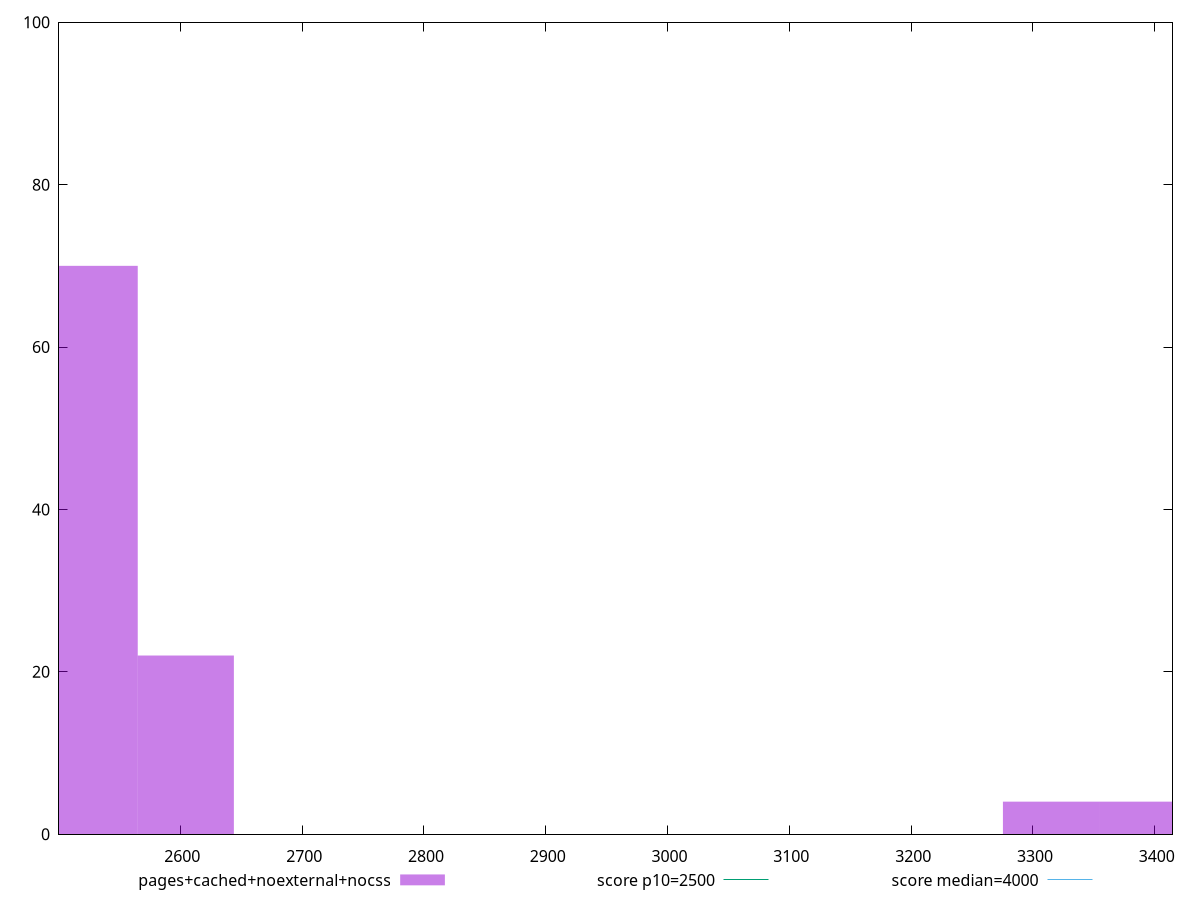 reset

$pagesCachedNoexternalNocss <<EOF
2525.551596472703 70
2604.475083862475 22
3393.7099577601944 4
3314.7864703704226 4
EOF

set key outside below
set boxwidth 78.92348738977196
set xrange [2500.3651:3414.5454999999997]
set yrange [0:100]
set trange [0:100]
set style fill transparent solid 0.5 noborder

set parametric
set terminal svg size 640, 490 enhanced background rgb 'white'
set output "report_00007_2020-12-11T15:55:29.892Z/largest-contentful-paint/comparison/histogram/9_vs_10.svg"

plot $pagesCachedNoexternalNocss title "pages+cached+noexternal+nocss" with boxes, \
     2500,t title "score p10=2500", \
     4000,t title "score median=4000"

reset
